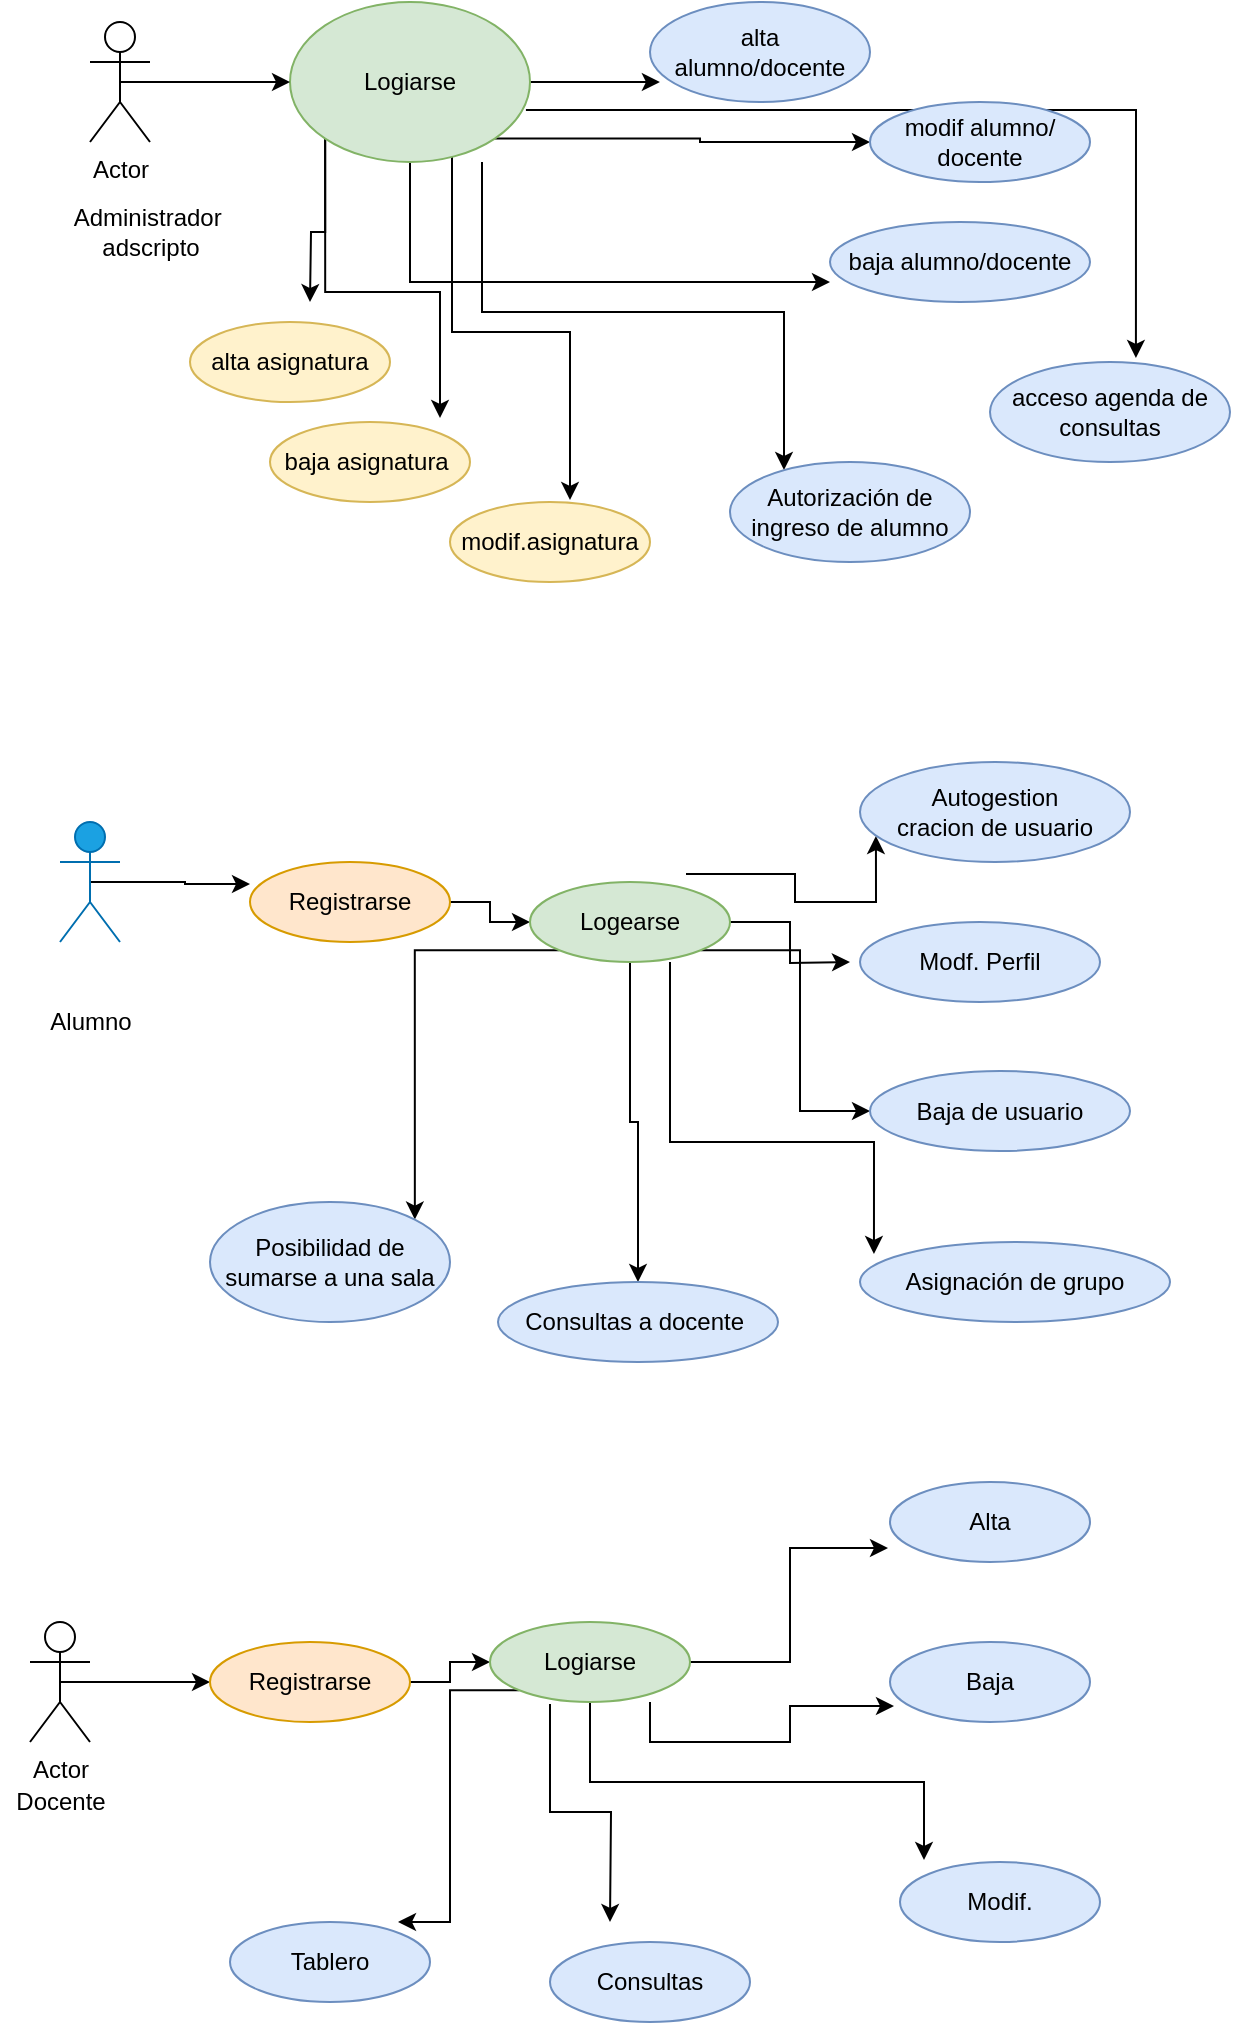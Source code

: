 <mxfile version="15.0.4" type="github"><diagram id="sK9SUbF3cK2e3k53UPpw" name="Page-1"><mxGraphModel dx="868" dy="482" grid="1" gridSize="10" guides="1" tooltips="1" connect="1" arrows="1" fold="1" page="1" pageScale="1" pageWidth="827" pageHeight="1169" math="0" shadow="0"><root><mxCell id="0"/><mxCell id="1" parent="0"/><mxCell id="2bmeD7oQKdvksptKgIHf-2" value="Administrador&amp;nbsp;&lt;br&gt;adscripto" style="text;html=1;align=center;verticalAlign=middle;resizable=0;points=[];autosize=1;strokeColor=none;" vertex="1" parent="1"><mxGeometry x="125" y="110" width="90" height="30" as="geometry"/></mxCell><mxCell id="2bmeD7oQKdvksptKgIHf-18" style="edgeStyle=orthogonalEdgeStyle;rounded=0;orthogonalLoop=1;jettySize=auto;html=1;exitX=1;exitY=0.5;exitDx=0;exitDy=0;entryX=0.045;entryY=0.8;entryDx=0;entryDy=0;entryPerimeter=0;" edge="1" parent="1" source="2bmeD7oQKdvksptKgIHf-3" target="2bmeD7oQKdvksptKgIHf-4"><mxGeometry relative="1" as="geometry"/></mxCell><mxCell id="2bmeD7oQKdvksptKgIHf-19" style="edgeStyle=orthogonalEdgeStyle;rounded=0;orthogonalLoop=1;jettySize=auto;html=1;exitX=1;exitY=1;exitDx=0;exitDy=0;entryX=0;entryY=0.5;entryDx=0;entryDy=0;" edge="1" parent="1" source="2bmeD7oQKdvksptKgIHf-3" target="2bmeD7oQKdvksptKgIHf-5"><mxGeometry relative="1" as="geometry"/></mxCell><mxCell id="2bmeD7oQKdvksptKgIHf-21" style="edgeStyle=orthogonalEdgeStyle;rounded=0;orthogonalLoop=1;jettySize=auto;html=1;exitX=0.5;exitY=1;exitDx=0;exitDy=0;entryX=0;entryY=0.75;entryDx=0;entryDy=0;entryPerimeter=0;" edge="1" parent="1" source="2bmeD7oQKdvksptKgIHf-3" target="2bmeD7oQKdvksptKgIHf-6"><mxGeometry relative="1" as="geometry"/></mxCell><mxCell id="2bmeD7oQKdvksptKgIHf-22" style="edgeStyle=orthogonalEdgeStyle;rounded=0;orthogonalLoop=1;jettySize=auto;html=1;exitX=0;exitY=1;exitDx=0;exitDy=0;" edge="1" parent="1" source="2bmeD7oQKdvksptKgIHf-3"><mxGeometry relative="1" as="geometry"><mxPoint x="250" y="160" as="targetPoint"/></mxGeometry></mxCell><mxCell id="2bmeD7oQKdvksptKgIHf-23" style="edgeStyle=orthogonalEdgeStyle;rounded=0;orthogonalLoop=1;jettySize=auto;html=1;exitX=0;exitY=1;exitDx=0;exitDy=0;entryX=0.85;entryY=-0.05;entryDx=0;entryDy=0;entryPerimeter=0;" edge="1" parent="1" source="2bmeD7oQKdvksptKgIHf-3" target="2bmeD7oQKdvksptKgIHf-8"><mxGeometry relative="1" as="geometry"/></mxCell><mxCell id="2bmeD7oQKdvksptKgIHf-24" style="edgeStyle=orthogonalEdgeStyle;rounded=0;orthogonalLoop=1;jettySize=auto;html=1;exitX=0.675;exitY=0.938;exitDx=0;exitDy=0;exitPerimeter=0;entryX=0.6;entryY=-0.025;entryDx=0;entryDy=0;entryPerimeter=0;" edge="1" parent="1" source="2bmeD7oQKdvksptKgIHf-3" target="2bmeD7oQKdvksptKgIHf-9"><mxGeometry relative="1" as="geometry"><mxPoint x="380" y="240" as="targetPoint"/></mxGeometry></mxCell><mxCell id="2bmeD7oQKdvksptKgIHf-25" style="edgeStyle=orthogonalEdgeStyle;rounded=0;orthogonalLoop=1;jettySize=auto;html=1;exitX=0.8;exitY=1;exitDx=0;exitDy=0;entryX=0.225;entryY=0.08;entryDx=0;entryDy=0;entryPerimeter=0;exitPerimeter=0;" edge="1" parent="1" source="2bmeD7oQKdvksptKgIHf-3" target="2bmeD7oQKdvksptKgIHf-10"><mxGeometry relative="1" as="geometry"/></mxCell><mxCell id="2bmeD7oQKdvksptKgIHf-26" style="edgeStyle=orthogonalEdgeStyle;rounded=0;orthogonalLoop=1;jettySize=auto;html=1;exitX=0.983;exitY=0.675;exitDx=0;exitDy=0;entryX=0.608;entryY=-0.04;entryDx=0;entryDy=0;entryPerimeter=0;exitPerimeter=0;" edge="1" parent="1" source="2bmeD7oQKdvksptKgIHf-3" target="2bmeD7oQKdvksptKgIHf-11"><mxGeometry relative="1" as="geometry"/></mxCell><mxCell id="2bmeD7oQKdvksptKgIHf-3" value="Logiarse" style="ellipse;whiteSpace=wrap;html=1;fillColor=#d5e8d4;strokeColor=#82b366;" vertex="1" parent="1"><mxGeometry x="240" y="10" width="120" height="80" as="geometry"/></mxCell><mxCell id="2bmeD7oQKdvksptKgIHf-4" value="alta alumno/docente" style="ellipse;whiteSpace=wrap;html=1;align=center;newEdgeStyle={&quot;edgeStyle&quot;:&quot;entityRelationEdgeStyle&quot;,&quot;startArrow&quot;:&quot;none&quot;,&quot;endArrow&quot;:&quot;none&quot;,&quot;segment&quot;:10,&quot;curved&quot;:1};treeFolding=1;treeMoving=1;fillColor=#dae8fc;strokeColor=#6c8ebf;" vertex="1" parent="1"><mxGeometry x="420" y="10" width="110" height="50" as="geometry"/></mxCell><mxCell id="2bmeD7oQKdvksptKgIHf-5" value="modif alumno/&lt;br&gt;docente" style="ellipse;whiteSpace=wrap;html=1;align=center;newEdgeStyle={&quot;edgeStyle&quot;:&quot;entityRelationEdgeStyle&quot;,&quot;startArrow&quot;:&quot;none&quot;,&quot;endArrow&quot;:&quot;none&quot;,&quot;segment&quot;:10,&quot;curved&quot;:1};treeFolding=1;treeMoving=1;fillColor=#dae8fc;strokeColor=#6c8ebf;" vertex="1" parent="1"><mxGeometry x="530" y="60" width="110" height="40" as="geometry"/></mxCell><mxCell id="2bmeD7oQKdvksptKgIHf-6" value="baja alumno/docente" style="ellipse;whiteSpace=wrap;html=1;align=center;newEdgeStyle={&quot;edgeStyle&quot;:&quot;entityRelationEdgeStyle&quot;,&quot;startArrow&quot;:&quot;none&quot;,&quot;endArrow&quot;:&quot;none&quot;,&quot;segment&quot;:10,&quot;curved&quot;:1};treeFolding=1;treeMoving=1;fillColor=#dae8fc;strokeColor=#6c8ebf;" vertex="1" parent="1"><mxGeometry x="510" y="120" width="130" height="40" as="geometry"/></mxCell><mxCell id="2bmeD7oQKdvksptKgIHf-7" value="alta asignatura" style="ellipse;whiteSpace=wrap;html=1;align=center;newEdgeStyle={&quot;edgeStyle&quot;:&quot;entityRelationEdgeStyle&quot;,&quot;startArrow&quot;:&quot;none&quot;,&quot;endArrow&quot;:&quot;none&quot;,&quot;segment&quot;:10,&quot;curved&quot;:1};treeFolding=1;treeMoving=1;fillColor=#fff2cc;strokeColor=#d6b656;" vertex="1" parent="1"><mxGeometry x="190" y="170" width="100" height="40" as="geometry"/></mxCell><mxCell id="2bmeD7oQKdvksptKgIHf-8" value="baja asignatura&amp;nbsp;" style="ellipse;whiteSpace=wrap;html=1;align=center;newEdgeStyle={&quot;edgeStyle&quot;:&quot;entityRelationEdgeStyle&quot;,&quot;startArrow&quot;:&quot;none&quot;,&quot;endArrow&quot;:&quot;none&quot;,&quot;segment&quot;:10,&quot;curved&quot;:1};treeFolding=1;treeMoving=1;fillColor=#fff2cc;strokeColor=#d6b656;" vertex="1" parent="1"><mxGeometry x="230" y="220" width="100" height="40" as="geometry"/></mxCell><mxCell id="2bmeD7oQKdvksptKgIHf-9" value="modif.asignatura" style="ellipse;whiteSpace=wrap;html=1;align=center;newEdgeStyle={&quot;edgeStyle&quot;:&quot;entityRelationEdgeStyle&quot;,&quot;startArrow&quot;:&quot;none&quot;,&quot;endArrow&quot;:&quot;none&quot;,&quot;segment&quot;:10,&quot;curved&quot;:1};treeFolding=1;treeMoving=1;fillColor=#fff2cc;strokeColor=#d6b656;" vertex="1" parent="1"><mxGeometry x="320" y="260" width="100" height="40" as="geometry"/></mxCell><mxCell id="2bmeD7oQKdvksptKgIHf-10" value="Autorización de ingreso de alumno" style="ellipse;whiteSpace=wrap;html=1;align=center;newEdgeStyle={&quot;edgeStyle&quot;:&quot;entityRelationEdgeStyle&quot;,&quot;startArrow&quot;:&quot;none&quot;,&quot;endArrow&quot;:&quot;none&quot;,&quot;segment&quot;:10,&quot;curved&quot;:1};treeFolding=1;treeMoving=1;fillColor=#dae8fc;strokeColor=#6c8ebf;" vertex="1" parent="1"><mxGeometry x="460" y="240" width="120" height="50" as="geometry"/></mxCell><mxCell id="2bmeD7oQKdvksptKgIHf-11" value="acceso agenda de consultas" style="ellipse;whiteSpace=wrap;html=1;align=center;newEdgeStyle={&quot;edgeStyle&quot;:&quot;entityRelationEdgeStyle&quot;,&quot;startArrow&quot;:&quot;none&quot;,&quot;endArrow&quot;:&quot;none&quot;,&quot;segment&quot;:10,&quot;curved&quot;:1};treeFolding=1;treeMoving=1;fillColor=#dae8fc;strokeColor=#6c8ebf;" vertex="1" parent="1"><mxGeometry x="590" y="190" width="120" height="50" as="geometry"/></mxCell><mxCell id="2bmeD7oQKdvksptKgIHf-20" style="edgeStyle=orthogonalEdgeStyle;rounded=0;orthogonalLoop=1;jettySize=auto;html=1;exitX=0.5;exitY=0.5;exitDx=0;exitDy=0;exitPerimeter=0;entryX=0;entryY=0.5;entryDx=0;entryDy=0;" edge="1" parent="1" source="2bmeD7oQKdvksptKgIHf-14" target="2bmeD7oQKdvksptKgIHf-3"><mxGeometry relative="1" as="geometry"/></mxCell><mxCell id="2bmeD7oQKdvksptKgIHf-14" value="Actor" style="shape=umlActor;verticalLabelPosition=bottom;verticalAlign=top;html=1;" vertex="1" parent="1"><mxGeometry x="140" y="20" width="30" height="60" as="geometry"/></mxCell><mxCell id="2bmeD7oQKdvksptKgIHf-91" style="edgeStyle=orthogonalEdgeStyle;rounded=0;orthogonalLoop=1;jettySize=auto;html=1;exitX=0.5;exitY=0.5;exitDx=0;exitDy=0;exitPerimeter=0;entryX=0;entryY=0.275;entryDx=0;entryDy=0;entryPerimeter=0;" edge="1" parent="1" source="2bmeD7oQKdvksptKgIHf-81" target="2bmeD7oQKdvksptKgIHf-83"><mxGeometry relative="1" as="geometry"/></mxCell><mxCell id="2bmeD7oQKdvksptKgIHf-81" value="Actor" style="shape=umlActor;verticalLabelPosition=bottom;verticalAlign=top;html=1;fillColor=#1ba1e2;strokeColor=#006EAF;fontColor=#ffffff;" vertex="1" parent="1"><mxGeometry x="125" y="420" width="30" height="60" as="geometry"/></mxCell><mxCell id="2bmeD7oQKdvksptKgIHf-82" value="Alumno" style="text;html=1;align=center;verticalAlign=middle;resizable=0;points=[];autosize=1;strokeColor=none;" vertex="1" parent="1"><mxGeometry x="110" y="510" width="60" height="20" as="geometry"/></mxCell><mxCell id="2bmeD7oQKdvksptKgIHf-92" style="edgeStyle=orthogonalEdgeStyle;rounded=0;orthogonalLoop=1;jettySize=auto;html=1;exitX=1;exitY=0.5;exitDx=0;exitDy=0;entryX=0;entryY=0.5;entryDx=0;entryDy=0;" edge="1" parent="1" source="2bmeD7oQKdvksptKgIHf-83" target="2bmeD7oQKdvksptKgIHf-84"><mxGeometry relative="1" as="geometry"/></mxCell><mxCell id="2bmeD7oQKdvksptKgIHf-83" value="Registrarse" style="ellipse;whiteSpace=wrap;html=1;align=center;fillColor=#ffe6cc;strokeColor=#d79b00;" vertex="1" parent="1"><mxGeometry x="220" y="440" width="100" height="40" as="geometry"/></mxCell><mxCell id="2bmeD7oQKdvksptKgIHf-93" style="edgeStyle=orthogonalEdgeStyle;rounded=0;orthogonalLoop=1;jettySize=auto;html=1;exitX=0.78;exitY=-0.1;exitDx=0;exitDy=0;entryX=0.059;entryY=0.74;entryDx=0;entryDy=0;entryPerimeter=0;exitPerimeter=0;" edge="1" parent="1" source="2bmeD7oQKdvksptKgIHf-84" target="2bmeD7oQKdvksptKgIHf-85"><mxGeometry relative="1" as="geometry"/></mxCell><mxCell id="2bmeD7oQKdvksptKgIHf-94" style="edgeStyle=orthogonalEdgeStyle;rounded=0;orthogonalLoop=1;jettySize=auto;html=1;exitX=1;exitY=0.5;exitDx=0;exitDy=0;" edge="1" parent="1" source="2bmeD7oQKdvksptKgIHf-84"><mxGeometry relative="1" as="geometry"><mxPoint x="520" y="490" as="targetPoint"/></mxGeometry></mxCell><mxCell id="2bmeD7oQKdvksptKgIHf-95" style="edgeStyle=orthogonalEdgeStyle;rounded=0;orthogonalLoop=1;jettySize=auto;html=1;exitX=1;exitY=1;exitDx=0;exitDy=0;entryX=0;entryY=0.5;entryDx=0;entryDy=0;" edge="1" parent="1" source="2bmeD7oQKdvksptKgIHf-84" target="2bmeD7oQKdvksptKgIHf-87"><mxGeometry relative="1" as="geometry"/></mxCell><mxCell id="2bmeD7oQKdvksptKgIHf-96" style="edgeStyle=orthogonalEdgeStyle;rounded=0;orthogonalLoop=1;jettySize=auto;html=1;exitX=0.5;exitY=1;exitDx=0;exitDy=0;entryX=0.5;entryY=0;entryDx=0;entryDy=0;" edge="1" parent="1" source="2bmeD7oQKdvksptKgIHf-84" target="2bmeD7oQKdvksptKgIHf-89"><mxGeometry relative="1" as="geometry"/></mxCell><mxCell id="2bmeD7oQKdvksptKgIHf-97" style="edgeStyle=orthogonalEdgeStyle;rounded=0;orthogonalLoop=1;jettySize=auto;html=1;exitX=0.7;exitY=1;exitDx=0;exitDy=0;entryX=0.045;entryY=0.15;entryDx=0;entryDy=0;entryPerimeter=0;exitPerimeter=0;" edge="1" parent="1" source="2bmeD7oQKdvksptKgIHf-84" target="2bmeD7oQKdvksptKgIHf-88"><mxGeometry relative="1" as="geometry"><Array as="points"><mxPoint x="430" y="580"/><mxPoint x="532" y="580"/></Array></mxGeometry></mxCell><mxCell id="2bmeD7oQKdvksptKgIHf-98" style="edgeStyle=orthogonalEdgeStyle;rounded=0;orthogonalLoop=1;jettySize=auto;html=1;exitX=0;exitY=1;exitDx=0;exitDy=0;entryX=1;entryY=0;entryDx=0;entryDy=0;" edge="1" parent="1" source="2bmeD7oQKdvksptKgIHf-84" target="2bmeD7oQKdvksptKgIHf-90"><mxGeometry relative="1" as="geometry"/></mxCell><mxCell id="2bmeD7oQKdvksptKgIHf-84" value="Logearse" style="ellipse;whiteSpace=wrap;html=1;align=center;fillColor=#d5e8d4;strokeColor=#82b366;" vertex="1" parent="1"><mxGeometry x="360" y="450" width="100" height="40" as="geometry"/></mxCell><mxCell id="2bmeD7oQKdvksptKgIHf-85" value="Autogestion&lt;br&gt;cracion de usuario" style="ellipse;whiteSpace=wrap;html=1;align=center;fillColor=#dae8fc;strokeColor=#6c8ebf;" vertex="1" parent="1"><mxGeometry x="525" y="390" width="135" height="50" as="geometry"/></mxCell><mxCell id="2bmeD7oQKdvksptKgIHf-86" value="Modf. Perfil" style="ellipse;whiteSpace=wrap;html=1;align=center;fillColor=#dae8fc;strokeColor=#6c8ebf;" vertex="1" parent="1"><mxGeometry x="525" y="470" width="120" height="40" as="geometry"/></mxCell><mxCell id="2bmeD7oQKdvksptKgIHf-87" value="Baja de usuario" style="ellipse;whiteSpace=wrap;html=1;align=center;fillColor=#dae8fc;strokeColor=#6c8ebf;" vertex="1" parent="1"><mxGeometry x="530" y="544.5" width="130" height="40" as="geometry"/></mxCell><mxCell id="2bmeD7oQKdvksptKgIHf-88" value="Asignación de grupo" style="ellipse;whiteSpace=wrap;html=1;align=center;fillColor=#dae8fc;strokeColor=#6c8ebf;" vertex="1" parent="1"><mxGeometry x="525" y="630" width="155" height="40" as="geometry"/></mxCell><mxCell id="2bmeD7oQKdvksptKgIHf-89" value="Consultas a docente&amp;nbsp;" style="ellipse;whiteSpace=wrap;html=1;align=center;fillColor=#dae8fc;strokeColor=#6c8ebf;" vertex="1" parent="1"><mxGeometry x="344" y="650" width="140" height="40" as="geometry"/></mxCell><mxCell id="2bmeD7oQKdvksptKgIHf-90" value="Posibilidad de sumarse a una sala" style="ellipse;whiteSpace=wrap;html=1;align=center;fillColor=#dae8fc;strokeColor=#6c8ebf;" vertex="1" parent="1"><mxGeometry x="200" y="610" width="120" height="60" as="geometry"/></mxCell><mxCell id="2bmeD7oQKdvksptKgIHf-109" style="edgeStyle=orthogonalEdgeStyle;rounded=0;orthogonalLoop=1;jettySize=auto;html=1;exitX=0.5;exitY=0.5;exitDx=0;exitDy=0;exitPerimeter=0;entryX=0;entryY=0.5;entryDx=0;entryDy=0;" edge="1" parent="1" source="2bmeD7oQKdvksptKgIHf-99" target="2bmeD7oQKdvksptKgIHf-102"><mxGeometry relative="1" as="geometry"/></mxCell><mxCell id="2bmeD7oQKdvksptKgIHf-99" value="Actor" style="shape=umlActor;verticalLabelPosition=bottom;verticalAlign=top;html=1;" vertex="1" parent="1"><mxGeometry x="110" y="820" width="30" height="60" as="geometry"/></mxCell><mxCell id="2bmeD7oQKdvksptKgIHf-100" value="Docente" style="text;html=1;align=center;verticalAlign=middle;resizable=0;points=[];autosize=1;strokeColor=none;" vertex="1" parent="1"><mxGeometry x="95" y="900" width="60" height="20" as="geometry"/></mxCell><mxCell id="2bmeD7oQKdvksptKgIHf-110" style="edgeStyle=orthogonalEdgeStyle;rounded=0;orthogonalLoop=1;jettySize=auto;html=1;exitX=1;exitY=0.5;exitDx=0;exitDy=0;entryX=0;entryY=0.5;entryDx=0;entryDy=0;" edge="1" parent="1" source="2bmeD7oQKdvksptKgIHf-102" target="2bmeD7oQKdvksptKgIHf-103"><mxGeometry relative="1" as="geometry"/></mxCell><mxCell id="2bmeD7oQKdvksptKgIHf-102" value="Registrarse" style="ellipse;whiteSpace=wrap;html=1;align=center;fillColor=#ffe6cc;strokeColor=#d79b00;" vertex="1" parent="1"><mxGeometry x="200" y="830" width="100" height="40" as="geometry"/></mxCell><mxCell id="2bmeD7oQKdvksptKgIHf-111" style="edgeStyle=orthogonalEdgeStyle;rounded=0;orthogonalLoop=1;jettySize=auto;html=1;exitX=1;exitY=0.5;exitDx=0;exitDy=0;entryX=-0.01;entryY=0.825;entryDx=0;entryDy=0;entryPerimeter=0;" edge="1" parent="1" source="2bmeD7oQKdvksptKgIHf-103" target="2bmeD7oQKdvksptKgIHf-104"><mxGeometry relative="1" as="geometry"/></mxCell><mxCell id="2bmeD7oQKdvksptKgIHf-112" style="edgeStyle=orthogonalEdgeStyle;rounded=0;orthogonalLoop=1;jettySize=auto;html=1;entryX=0.02;entryY=0.8;entryDx=0;entryDy=0;entryPerimeter=0;exitX=0.8;exitY=1;exitDx=0;exitDy=0;exitPerimeter=0;" edge="1" parent="1" source="2bmeD7oQKdvksptKgIHf-103" target="2bmeD7oQKdvksptKgIHf-105"><mxGeometry relative="1" as="geometry"><mxPoint x="410" y="880" as="sourcePoint"/></mxGeometry></mxCell><mxCell id="2bmeD7oQKdvksptKgIHf-113" style="edgeStyle=orthogonalEdgeStyle;rounded=0;orthogonalLoop=1;jettySize=auto;html=1;exitX=0.5;exitY=1;exitDx=0;exitDy=0;entryX=0.12;entryY=-0.025;entryDx=0;entryDy=0;entryPerimeter=0;" edge="1" parent="1" source="2bmeD7oQKdvksptKgIHf-103" target="2bmeD7oQKdvksptKgIHf-106"><mxGeometry relative="1" as="geometry"/></mxCell><mxCell id="2bmeD7oQKdvksptKgIHf-114" style="edgeStyle=orthogonalEdgeStyle;rounded=0;orthogonalLoop=1;jettySize=auto;html=1;exitX=0.3;exitY=1.025;exitDx=0;exitDy=0;exitPerimeter=0;" edge="1" parent="1" source="2bmeD7oQKdvksptKgIHf-103"><mxGeometry relative="1" as="geometry"><mxPoint x="400" y="970" as="targetPoint"/><mxPoint x="320" y="890" as="sourcePoint"/></mxGeometry></mxCell><mxCell id="2bmeD7oQKdvksptKgIHf-115" style="edgeStyle=orthogonalEdgeStyle;rounded=0;orthogonalLoop=1;jettySize=auto;html=1;exitX=0;exitY=1;exitDx=0;exitDy=0;entryX=0.84;entryY=0;entryDx=0;entryDy=0;entryPerimeter=0;" edge="1" parent="1" source="2bmeD7oQKdvksptKgIHf-103" target="2bmeD7oQKdvksptKgIHf-108"><mxGeometry relative="1" as="geometry"><Array as="points"><mxPoint x="320" y="854"/><mxPoint x="320" y="970"/></Array></mxGeometry></mxCell><mxCell id="2bmeD7oQKdvksptKgIHf-103" value="Logiarse" style="ellipse;whiteSpace=wrap;html=1;align=center;fillColor=#d5e8d4;strokeColor=#82b366;" vertex="1" parent="1"><mxGeometry x="340" y="820" width="100" height="40" as="geometry"/></mxCell><mxCell id="2bmeD7oQKdvksptKgIHf-104" value="Alta" style="ellipse;whiteSpace=wrap;html=1;align=center;fillColor=#dae8fc;strokeColor=#6c8ebf;" vertex="1" parent="1"><mxGeometry x="540" y="750" width="100" height="40" as="geometry"/></mxCell><mxCell id="2bmeD7oQKdvksptKgIHf-105" value="Baja" style="ellipse;whiteSpace=wrap;html=1;align=center;fillColor=#dae8fc;strokeColor=#6c8ebf;" vertex="1" parent="1"><mxGeometry x="540" y="830" width="100" height="40" as="geometry"/></mxCell><mxCell id="2bmeD7oQKdvksptKgIHf-106" value="Modif." style="ellipse;whiteSpace=wrap;html=1;align=center;fillColor=#dae8fc;strokeColor=#6c8ebf;" vertex="1" parent="1"><mxGeometry x="545" y="940" width="100" height="40" as="geometry"/></mxCell><mxCell id="2bmeD7oQKdvksptKgIHf-107" value="Consultas" style="ellipse;whiteSpace=wrap;html=1;align=center;fillColor=#dae8fc;strokeColor=#6c8ebf;" vertex="1" parent="1"><mxGeometry x="370" y="980" width="100" height="40" as="geometry"/></mxCell><mxCell id="2bmeD7oQKdvksptKgIHf-108" value="Tablero" style="ellipse;whiteSpace=wrap;html=1;align=center;fillColor=#dae8fc;strokeColor=#6c8ebf;" vertex="1" parent="1"><mxGeometry x="210" y="970" width="100" height="40" as="geometry"/></mxCell></root></mxGraphModel></diagram></mxfile>